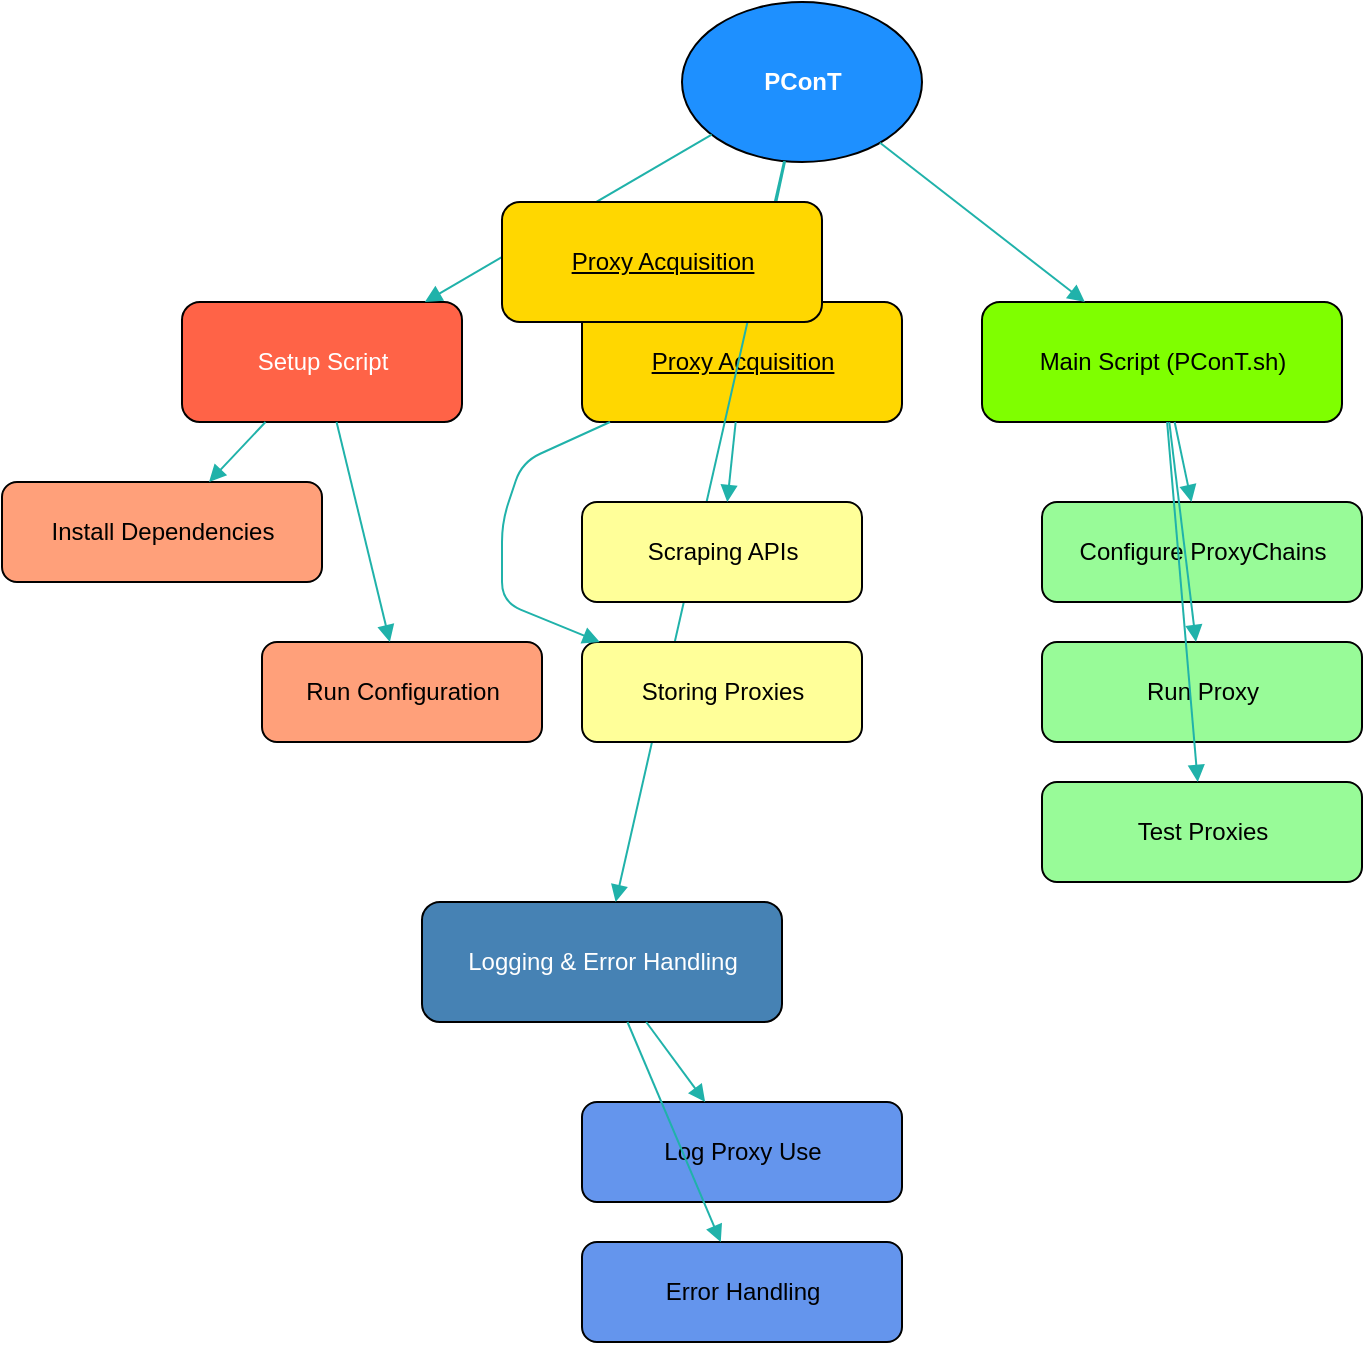 <mxfile version="24.8.0">
  <diagram id="complexProjectDiagram" name="PConT Complex Project Outline">
    <mxGraphModel dx="1434" dy="790" grid="1" gridSize="10" guides="1" tooltips="1" connect="1" arrows="1" fold="1" page="1" pageScale="1" pageWidth="850" pageHeight="1100" math="0" shadow="0">
      <root>
        <mxCell id="0" />
        <mxCell id="1" parent="0" />
        <mxCell id="2" value="PConT" style="ellipse;html=1;fillColor=#1E90FF;fontColor=#FFFFFF;fontStyle=1;" parent="1" vertex="1">
          <mxGeometry x="400" y="50" width="120" height="80" as="geometry" />
        </mxCell>
        <mxCell id="3" value="Setup Script" style="rounded=1;html=1;fillColor=#FF6347;fontColor=#FFFFFF;" parent="1" vertex="1">
          <mxGeometry x="150" y="200" width="140" height="60" as="geometry" />
        </mxCell>
        <mxCell id="4" value="Proxy Acquisition" style="rounded=1;html=1;fillColor=#FFD700;fontColor=#000000;fontStyle=4" parent="1" vertex="1">
          <mxGeometry x="350" y="200" width="160" height="60" as="geometry" />
        </mxCell>
        <mxCell id="5" value="Main Script (PConT.sh)" style="rounded=1;html=1;fillColor=#7FFF00;fontColor=#000000;" parent="1" vertex="1">
          <mxGeometry x="550" y="200" width="180" height="60" as="geometry" />
        </mxCell>
        <mxCell id="6" value="Logging &amp; Error Handling" style="rounded=1;html=1;fillColor=#4682B4;fontColor=#FFFFFF;" parent="1" vertex="1">
          <mxGeometry x="270" y="500" width="180" height="60" as="geometry" />
        </mxCell>
        <mxCell id="7" style="endArrow=block;strokeColor=#20B2AA;" parent="1" source="2" target="3" edge="1">
          <mxGeometry relative="1" as="geometry" />
        </mxCell>
        <mxCell id="8" style="endArrow=block;strokeColor=#20B2AA;" parent="1" source="2" target="4" edge="1">
          <mxGeometry relative="1" as="geometry" />
        </mxCell>
        <mxCell id="9" style="endArrow=block;strokeColor=#20B2AA;" parent="1" source="2" target="5" edge="1">
          <mxGeometry relative="1" as="geometry" />
        </mxCell>
        <mxCell id="10" style="endArrow=block;strokeColor=#20B2AA;" parent="1" source="2" target="6" edge="1">
          <mxGeometry relative="1" as="geometry" />
        </mxCell>
        <mxCell id="11" value="Install Dependencies" style="rounded=1;html=1;fillColor=#FFA07A;fontColor=#000000;" parent="1" vertex="1">
          <mxGeometry x="60" y="290" width="160" height="50" as="geometry" />
        </mxCell>
        <mxCell id="12" value="Run Configuration" style="rounded=1;html=1;fillColor=#FFA07A;fontColor=#000000;" parent="1" vertex="1">
          <mxGeometry x="190" y="370" width="140" height="50" as="geometry" />
        </mxCell>
        <mxCell id="13" style="endArrow=block;strokeColor=#20B2AA;" parent="1" source="3" target="11" edge="1">
          <mxGeometry relative="1" as="geometry" />
        </mxCell>
        <mxCell id="14" style="endArrow=block;strokeColor=#20B2AA;" parent="1" source="3" target="12" edge="1">
          <mxGeometry relative="1" as="geometry" />
        </mxCell>
        <mxCell id="15" value="Scraping APIs" style="rounded=1;html=1;fillColor=#FFFF99;fontColor=#000000;" parent="1" vertex="1">
          <mxGeometry x="350" y="300" width="140" height="50" as="geometry" />
        </mxCell>
        <mxCell id="16" value="Storing Proxies" style="rounded=1;html=1;fillColor=#FFFF99;fontColor=#000000;" parent="1" vertex="1">
          <mxGeometry x="350" y="370" width="140" height="50" as="geometry" />
        </mxCell>
        <mxCell id="17" style="endArrow=block;strokeColor=#20B2AA;" parent="1" source="4" target="15" edge="1">
          <mxGeometry relative="1" as="geometry" />
        </mxCell>
        <mxCell id="18" style="endArrow=block;strokeColor=#20B2AA;" parent="1" source="4" target="16" edge="1">
          <mxGeometry relative="1" as="geometry">
            <Array as="points">
              <mxPoint x="320" y="280" />
              <mxPoint x="310" y="310" />
              <mxPoint x="310" y="350" />
            </Array>
          </mxGeometry>
        </mxCell>
        <mxCell id="19" value="Configure ProxyChains" style="rounded=1;html=1;fillColor=#98FB98;fontColor=#000000;" parent="1" vertex="1">
          <mxGeometry x="580" y="300" width="160" height="50" as="geometry" />
        </mxCell>
        <mxCell id="20" value="Run Proxy" style="rounded=1;html=1;fillColor=#98FB98;fontColor=#000000;" parent="1" vertex="1">
          <mxGeometry x="580" y="370" width="160" height="50" as="geometry" />
        </mxCell>
        <mxCell id="21" value="Test Proxies" style="rounded=1;html=1;fillColor=#98FB98;fontColor=#000000;" parent="1" vertex="1">
          <mxGeometry x="580" y="440" width="160" height="50" as="geometry" />
        </mxCell>
        <mxCell id="22" style="endArrow=block;strokeColor=#20B2AA;" parent="1" source="5" target="19" edge="1">
          <mxGeometry relative="1" as="geometry" />
        </mxCell>
        <mxCell id="23" style="endArrow=block;strokeColor=#20B2AA;" parent="1" source="5" target="20" edge="1">
          <mxGeometry relative="1" as="geometry" />
        </mxCell>
        <mxCell id="24" style="endArrow=block;strokeColor=#20B2AA;" parent="1" source="5" target="21" edge="1">
          <mxGeometry relative="1" as="geometry" />
        </mxCell>
        <mxCell id="25" value="Log Proxy Use" style="rounded=1;html=1;fillColor=#6495ED;fontColor=#000000;" parent="1" vertex="1">
          <mxGeometry x="350" y="600" width="160" height="50" as="geometry" />
        </mxCell>
        <mxCell id="26" value="Error Handling" style="rounded=1;html=1;fillColor=#6495ED;fontColor=#000000;" parent="1" vertex="1">
          <mxGeometry x="350" y="670" width="160" height="50" as="geometry" />
        </mxCell>
        <mxCell id="27" style="endArrow=block;strokeColor=#20B2AA;" parent="1" source="6" target="25" edge="1">
          <mxGeometry relative="1" as="geometry" />
        </mxCell>
        <mxCell id="28" style="endArrow=block;strokeColor=#20B2AA;" parent="1" source="6" target="26" edge="1">
          <mxGeometry relative="1" as="geometry" />
        </mxCell>
        <mxCell id="-CW5s49q1_VzqYTSWpaX-28" value="Proxy Acquisition" style="rounded=1;html=1;fillColor=#FFD700;fontColor=#000000;fontStyle=4" vertex="1" parent="1">
          <mxGeometry x="310" y="150" width="160" height="60" as="geometry" />
        </mxCell>
      </root>
    </mxGraphModel>
  </diagram>
</mxfile>
